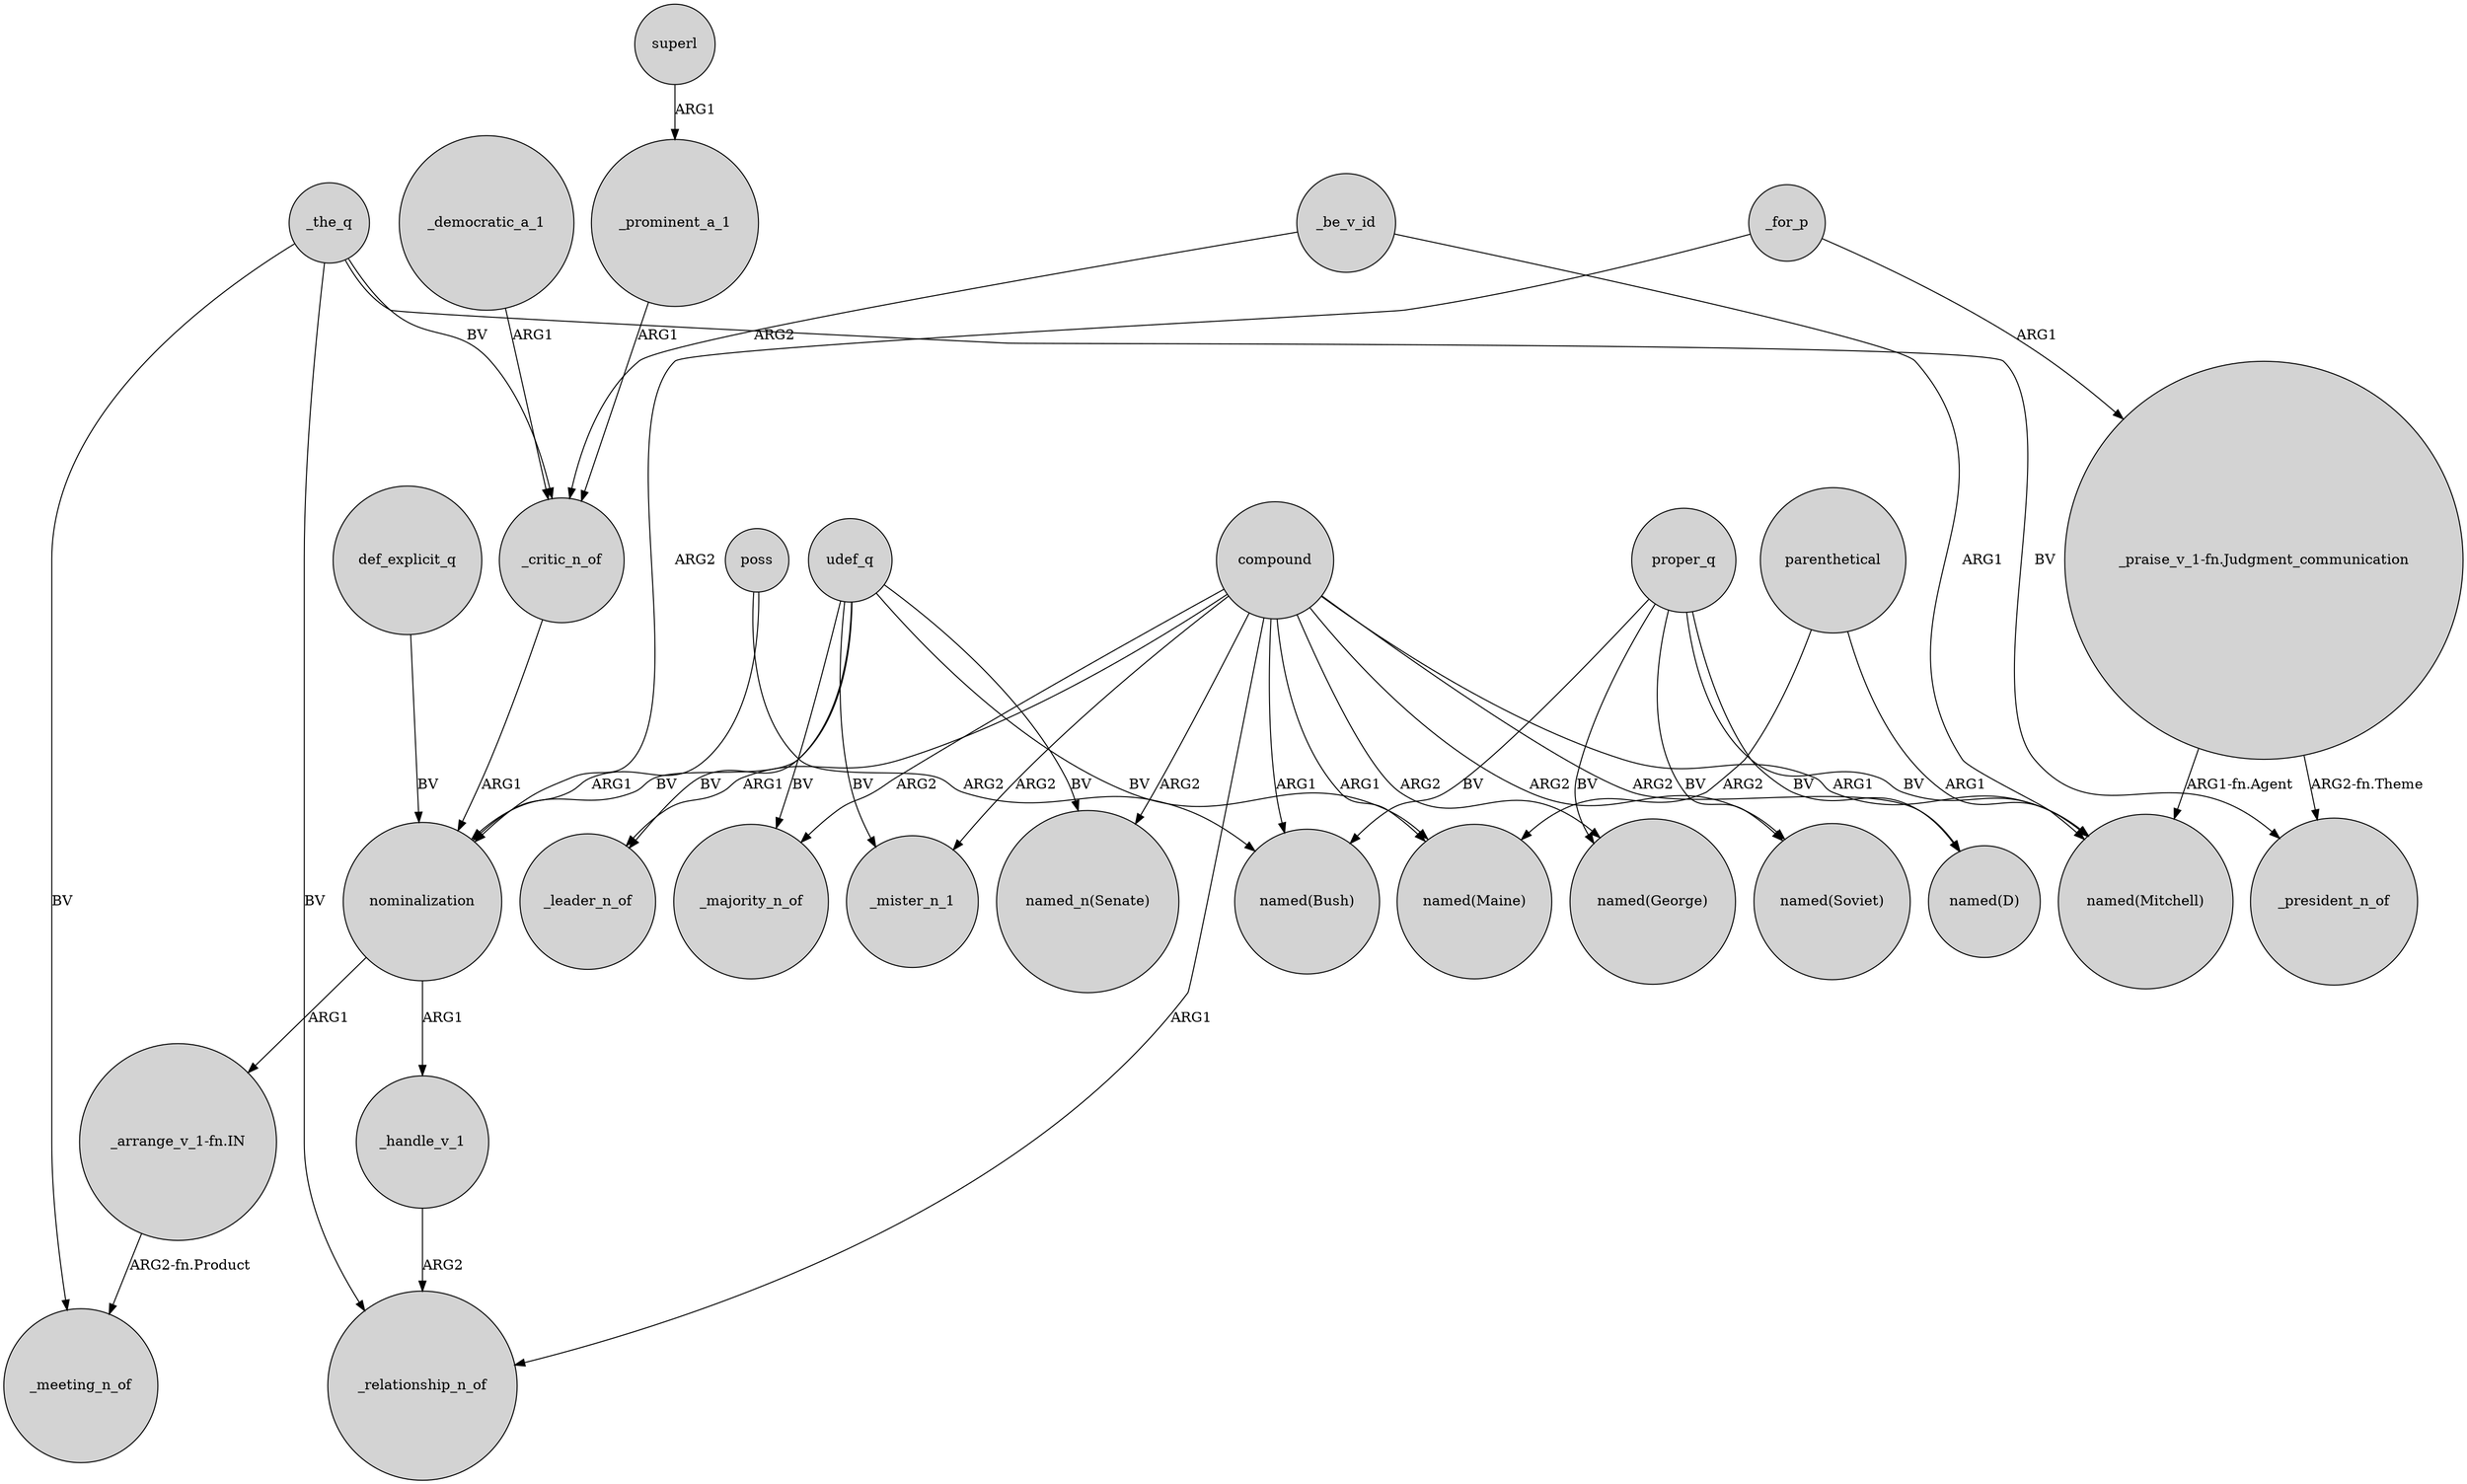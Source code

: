 digraph {
	node [shape=circle style=filled]
	nominalization -> "_arrange_v_1-fn.IN" [label=ARG1]
	_be_v_id -> "named(Mitchell)" [label=ARG1]
	_the_q -> _meeting_n_of [label=BV]
	compound -> _mister_n_1 [label=ARG2]
	"_praise_v_1-fn.Judgment_communication" -> _president_n_of [label="ARG2-fn.Theme"]
	superl -> _prominent_a_1 [label=ARG1]
	_for_p -> nominalization [label=ARG2]
	udef_q -> _mister_n_1 [label=BV]
	compound -> _leader_n_of [label=ARG1]
	compound -> "named(George)" [label=ARG2]
	poss -> "named(Bush)" [label=ARG2]
	"_arrange_v_1-fn.IN" -> _meeting_n_of [label="ARG2-fn.Product"]
	parenthetical -> "named(Mitchell)" [label=ARG1]
	nominalization -> _handle_v_1 [label=ARG1]
	proper_q -> "named(Soviet)" [label=BV]
	udef_q -> _majority_n_of [label=BV]
	poss -> nominalization [label=ARG1]
	compound -> "named(Mitchell)" [label=ARG1]
	compound -> _relationship_n_of [label=ARG1]
	_critic_n_of -> nominalization [label=ARG1]
	_handle_v_1 -> _relationship_n_of [label=ARG2]
	_be_v_id -> _critic_n_of [label=ARG2]
	compound -> "named_n(Senate)" [label=ARG2]
	_democratic_a_1 -> _critic_n_of [label=ARG1]
	"_praise_v_1-fn.Judgment_communication" -> "named(Mitchell)" [label="ARG1-fn.Agent"]
	_the_q -> _president_n_of [label=BV]
	compound -> "named(D)" [label=ARG2]
	proper_q -> "named(George)" [label=BV]
	proper_q -> "named(Bush)" [label=BV]
	compound -> "named(Soviet)" [label=ARG2]
	udef_q -> nominalization [label=BV]
	proper_q -> "named(Mitchell)" [label=BV]
	_the_q -> _critic_n_of [label=BV]
	udef_q -> "named_n(Senate)" [label=BV]
	_prominent_a_1 -> _critic_n_of [label=ARG1]
	proper_q -> "named(D)" [label=BV]
	compound -> _majority_n_of [label=ARG2]
	udef_q -> "named(Maine)" [label=BV]
	def_explicit_q -> nominalization [label=BV]
	compound -> "named(Maine)" [label=ARG1]
	_for_p -> "_praise_v_1-fn.Judgment_communication" [label=ARG1]
	_the_q -> _relationship_n_of [label=BV]
	udef_q -> _leader_n_of [label=BV]
	parenthetical -> "named(Maine)" [label=ARG2]
	compound -> "named(Bush)" [label=ARG1]
}
